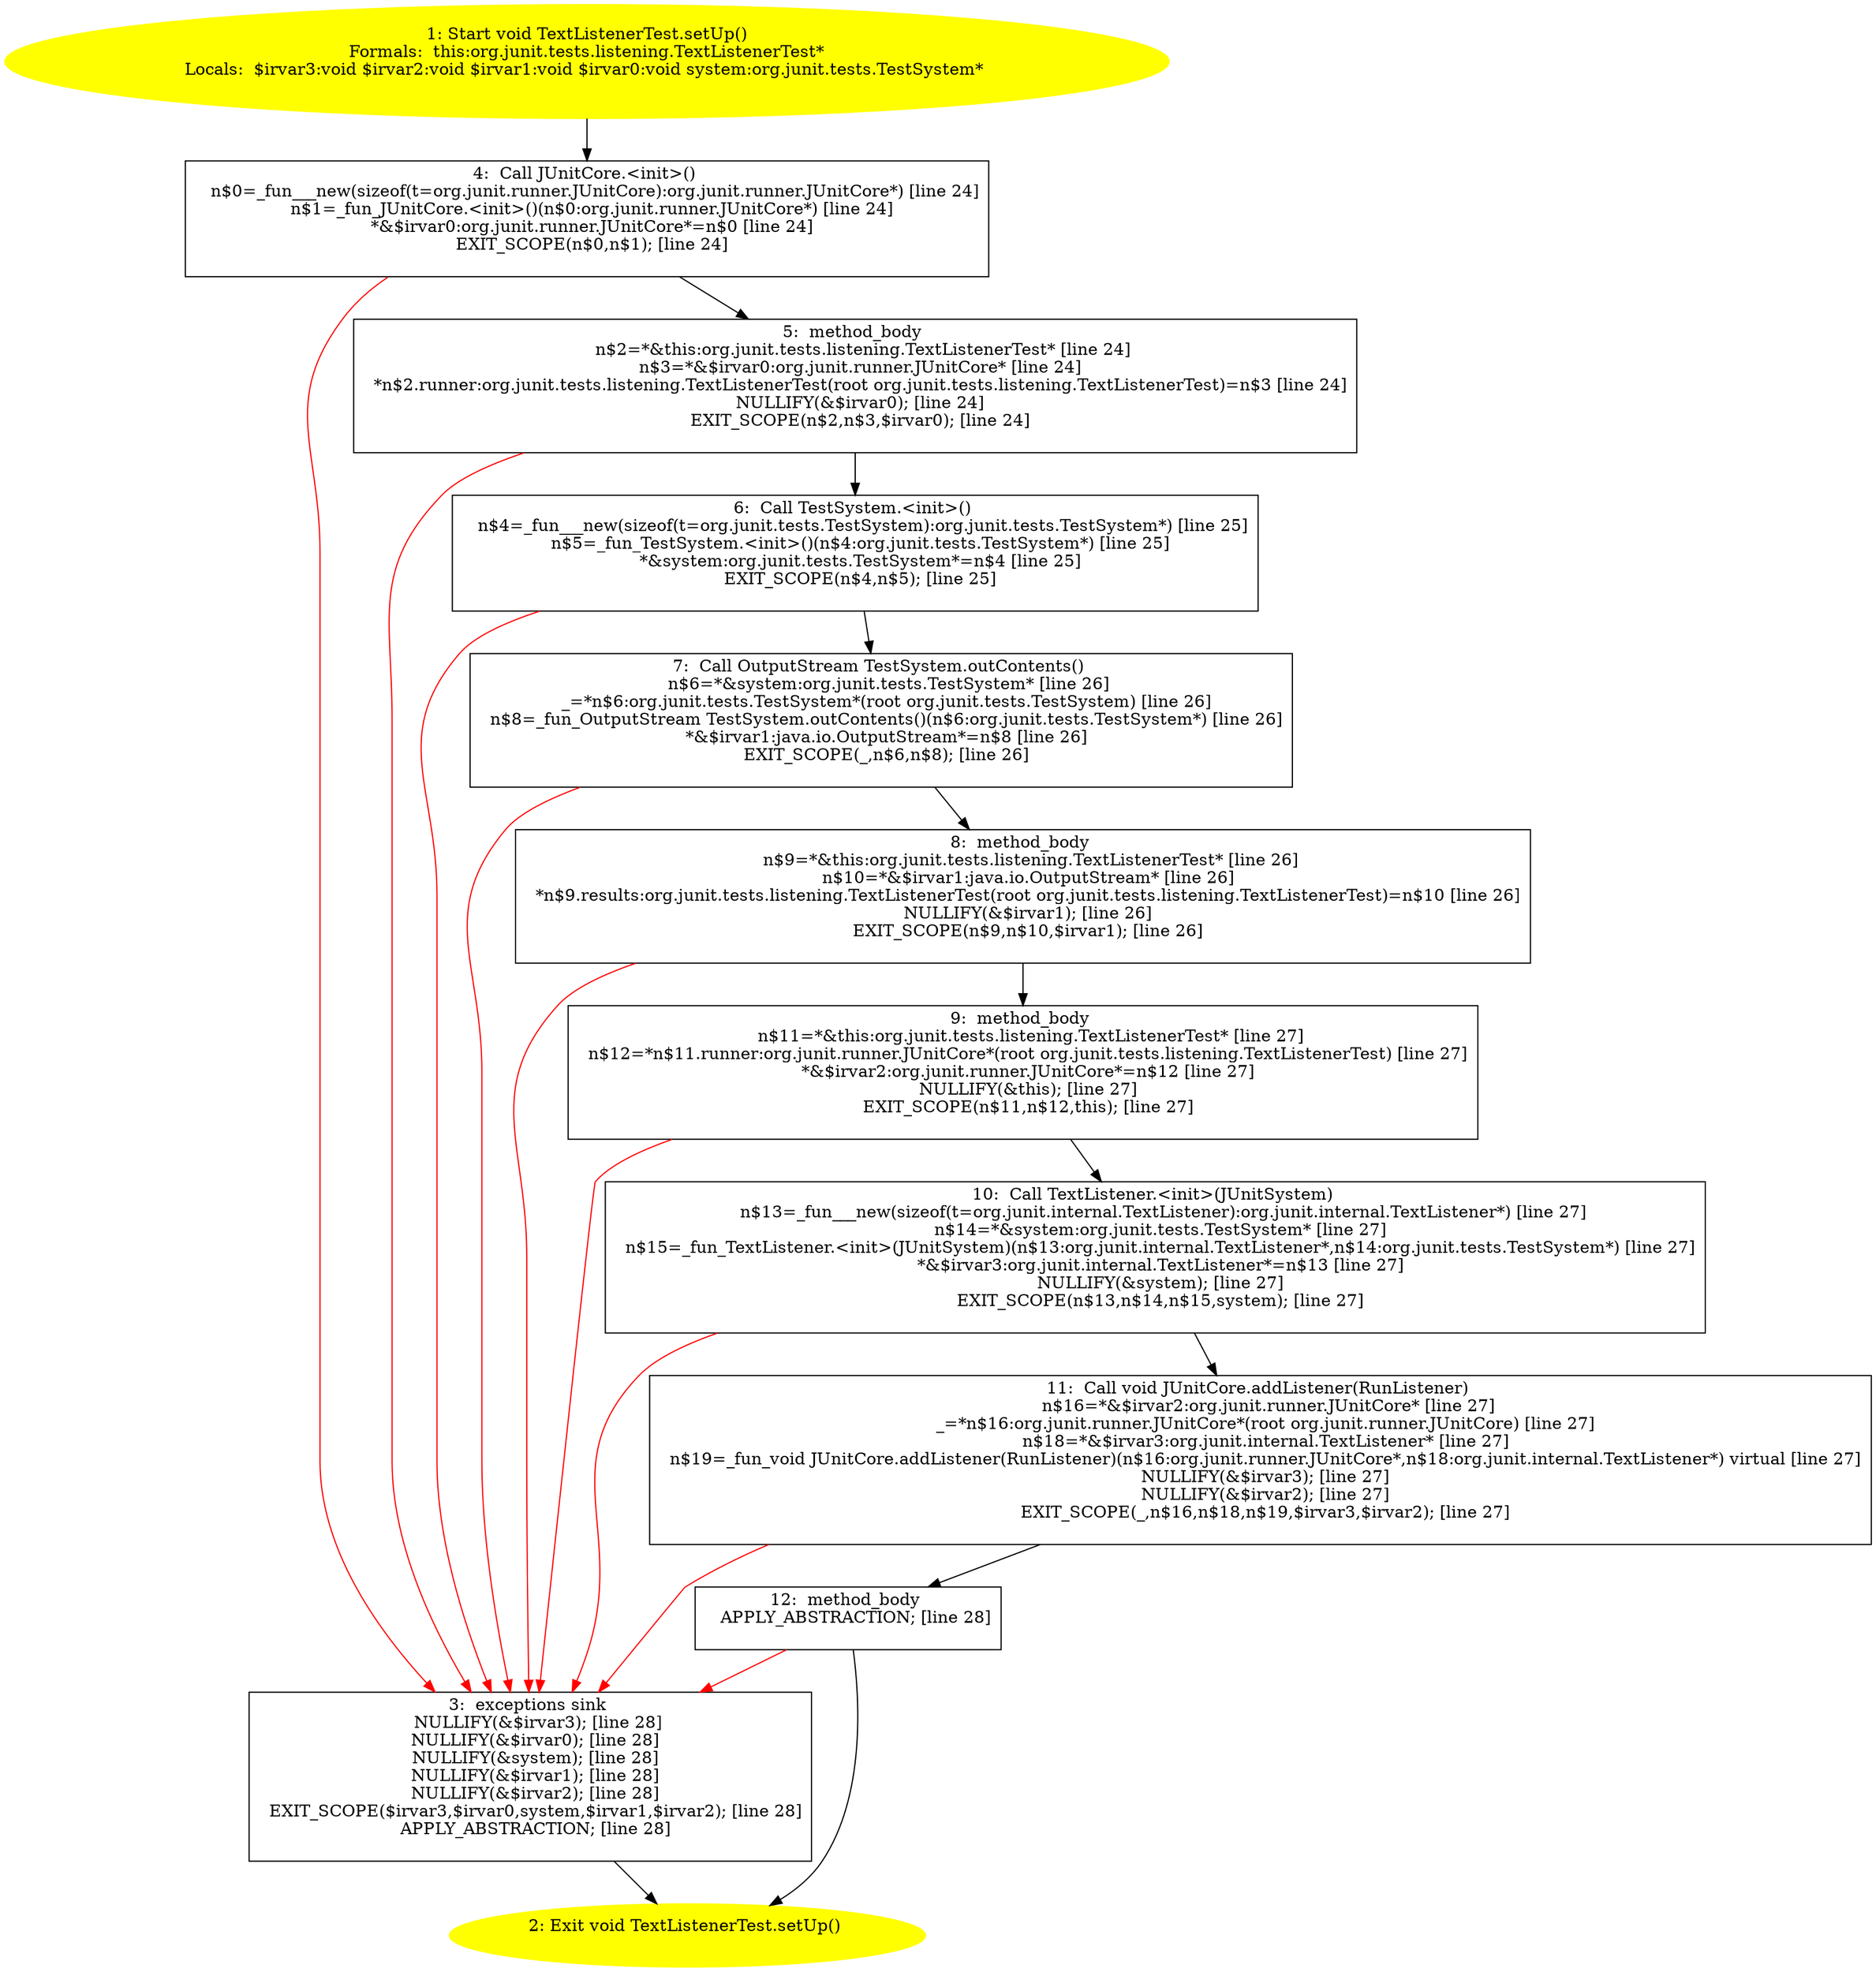 /* @generated */
digraph cfg {
"org.junit.tests.listening.TextListenerTest.setUp():void.f61fdda0083b0bed1304cecc9c110c37_1" [label="1: Start void TextListenerTest.setUp()\nFormals:  this:org.junit.tests.listening.TextListenerTest*\nLocals:  $irvar3:void $irvar2:void $irvar1:void $irvar0:void system:org.junit.tests.TestSystem* \n  " color=yellow style=filled]
	

	 "org.junit.tests.listening.TextListenerTest.setUp():void.f61fdda0083b0bed1304cecc9c110c37_1" -> "org.junit.tests.listening.TextListenerTest.setUp():void.f61fdda0083b0bed1304cecc9c110c37_4" ;
"org.junit.tests.listening.TextListenerTest.setUp():void.f61fdda0083b0bed1304cecc9c110c37_2" [label="2: Exit void TextListenerTest.setUp() \n  " color=yellow style=filled]
	

"org.junit.tests.listening.TextListenerTest.setUp():void.f61fdda0083b0bed1304cecc9c110c37_3" [label="3:  exceptions sink \n   NULLIFY(&$irvar3); [line 28]\n  NULLIFY(&$irvar0); [line 28]\n  NULLIFY(&system); [line 28]\n  NULLIFY(&$irvar1); [line 28]\n  NULLIFY(&$irvar2); [line 28]\n  EXIT_SCOPE($irvar3,$irvar0,system,$irvar1,$irvar2); [line 28]\n  APPLY_ABSTRACTION; [line 28]\n " shape="box"]
	

	 "org.junit.tests.listening.TextListenerTest.setUp():void.f61fdda0083b0bed1304cecc9c110c37_3" -> "org.junit.tests.listening.TextListenerTest.setUp():void.f61fdda0083b0bed1304cecc9c110c37_2" ;
"org.junit.tests.listening.TextListenerTest.setUp():void.f61fdda0083b0bed1304cecc9c110c37_4" [label="4:  Call JUnitCore.<init>() \n   n$0=_fun___new(sizeof(t=org.junit.runner.JUnitCore):org.junit.runner.JUnitCore*) [line 24]\n  n$1=_fun_JUnitCore.<init>()(n$0:org.junit.runner.JUnitCore*) [line 24]\n  *&$irvar0:org.junit.runner.JUnitCore*=n$0 [line 24]\n  EXIT_SCOPE(n$0,n$1); [line 24]\n " shape="box"]
	

	 "org.junit.tests.listening.TextListenerTest.setUp():void.f61fdda0083b0bed1304cecc9c110c37_4" -> "org.junit.tests.listening.TextListenerTest.setUp():void.f61fdda0083b0bed1304cecc9c110c37_5" ;
	 "org.junit.tests.listening.TextListenerTest.setUp():void.f61fdda0083b0bed1304cecc9c110c37_4" -> "org.junit.tests.listening.TextListenerTest.setUp():void.f61fdda0083b0bed1304cecc9c110c37_3" [color="red" ];
"org.junit.tests.listening.TextListenerTest.setUp():void.f61fdda0083b0bed1304cecc9c110c37_5" [label="5:  method_body \n   n$2=*&this:org.junit.tests.listening.TextListenerTest* [line 24]\n  n$3=*&$irvar0:org.junit.runner.JUnitCore* [line 24]\n  *n$2.runner:org.junit.tests.listening.TextListenerTest(root org.junit.tests.listening.TextListenerTest)=n$3 [line 24]\n  NULLIFY(&$irvar0); [line 24]\n  EXIT_SCOPE(n$2,n$3,$irvar0); [line 24]\n " shape="box"]
	

	 "org.junit.tests.listening.TextListenerTest.setUp():void.f61fdda0083b0bed1304cecc9c110c37_5" -> "org.junit.tests.listening.TextListenerTest.setUp():void.f61fdda0083b0bed1304cecc9c110c37_6" ;
	 "org.junit.tests.listening.TextListenerTest.setUp():void.f61fdda0083b0bed1304cecc9c110c37_5" -> "org.junit.tests.listening.TextListenerTest.setUp():void.f61fdda0083b0bed1304cecc9c110c37_3" [color="red" ];
"org.junit.tests.listening.TextListenerTest.setUp():void.f61fdda0083b0bed1304cecc9c110c37_6" [label="6:  Call TestSystem.<init>() \n   n$4=_fun___new(sizeof(t=org.junit.tests.TestSystem):org.junit.tests.TestSystem*) [line 25]\n  n$5=_fun_TestSystem.<init>()(n$4:org.junit.tests.TestSystem*) [line 25]\n  *&system:org.junit.tests.TestSystem*=n$4 [line 25]\n  EXIT_SCOPE(n$4,n$5); [line 25]\n " shape="box"]
	

	 "org.junit.tests.listening.TextListenerTest.setUp():void.f61fdda0083b0bed1304cecc9c110c37_6" -> "org.junit.tests.listening.TextListenerTest.setUp():void.f61fdda0083b0bed1304cecc9c110c37_7" ;
	 "org.junit.tests.listening.TextListenerTest.setUp():void.f61fdda0083b0bed1304cecc9c110c37_6" -> "org.junit.tests.listening.TextListenerTest.setUp():void.f61fdda0083b0bed1304cecc9c110c37_3" [color="red" ];
"org.junit.tests.listening.TextListenerTest.setUp():void.f61fdda0083b0bed1304cecc9c110c37_7" [label="7:  Call OutputStream TestSystem.outContents() \n   n$6=*&system:org.junit.tests.TestSystem* [line 26]\n  _=*n$6:org.junit.tests.TestSystem*(root org.junit.tests.TestSystem) [line 26]\n  n$8=_fun_OutputStream TestSystem.outContents()(n$6:org.junit.tests.TestSystem*) [line 26]\n  *&$irvar1:java.io.OutputStream*=n$8 [line 26]\n  EXIT_SCOPE(_,n$6,n$8); [line 26]\n " shape="box"]
	

	 "org.junit.tests.listening.TextListenerTest.setUp():void.f61fdda0083b0bed1304cecc9c110c37_7" -> "org.junit.tests.listening.TextListenerTest.setUp():void.f61fdda0083b0bed1304cecc9c110c37_8" ;
	 "org.junit.tests.listening.TextListenerTest.setUp():void.f61fdda0083b0bed1304cecc9c110c37_7" -> "org.junit.tests.listening.TextListenerTest.setUp():void.f61fdda0083b0bed1304cecc9c110c37_3" [color="red" ];
"org.junit.tests.listening.TextListenerTest.setUp():void.f61fdda0083b0bed1304cecc9c110c37_8" [label="8:  method_body \n   n$9=*&this:org.junit.tests.listening.TextListenerTest* [line 26]\n  n$10=*&$irvar1:java.io.OutputStream* [line 26]\n  *n$9.results:org.junit.tests.listening.TextListenerTest(root org.junit.tests.listening.TextListenerTest)=n$10 [line 26]\n  NULLIFY(&$irvar1); [line 26]\n  EXIT_SCOPE(n$9,n$10,$irvar1); [line 26]\n " shape="box"]
	

	 "org.junit.tests.listening.TextListenerTest.setUp():void.f61fdda0083b0bed1304cecc9c110c37_8" -> "org.junit.tests.listening.TextListenerTest.setUp():void.f61fdda0083b0bed1304cecc9c110c37_9" ;
	 "org.junit.tests.listening.TextListenerTest.setUp():void.f61fdda0083b0bed1304cecc9c110c37_8" -> "org.junit.tests.listening.TextListenerTest.setUp():void.f61fdda0083b0bed1304cecc9c110c37_3" [color="red" ];
"org.junit.tests.listening.TextListenerTest.setUp():void.f61fdda0083b0bed1304cecc9c110c37_9" [label="9:  method_body \n   n$11=*&this:org.junit.tests.listening.TextListenerTest* [line 27]\n  n$12=*n$11.runner:org.junit.runner.JUnitCore*(root org.junit.tests.listening.TextListenerTest) [line 27]\n  *&$irvar2:org.junit.runner.JUnitCore*=n$12 [line 27]\n  NULLIFY(&this); [line 27]\n  EXIT_SCOPE(n$11,n$12,this); [line 27]\n " shape="box"]
	

	 "org.junit.tests.listening.TextListenerTest.setUp():void.f61fdda0083b0bed1304cecc9c110c37_9" -> "org.junit.tests.listening.TextListenerTest.setUp():void.f61fdda0083b0bed1304cecc9c110c37_10" ;
	 "org.junit.tests.listening.TextListenerTest.setUp():void.f61fdda0083b0bed1304cecc9c110c37_9" -> "org.junit.tests.listening.TextListenerTest.setUp():void.f61fdda0083b0bed1304cecc9c110c37_3" [color="red" ];
"org.junit.tests.listening.TextListenerTest.setUp():void.f61fdda0083b0bed1304cecc9c110c37_10" [label="10:  Call TextListener.<init>(JUnitSystem) \n   n$13=_fun___new(sizeof(t=org.junit.internal.TextListener):org.junit.internal.TextListener*) [line 27]\n  n$14=*&system:org.junit.tests.TestSystem* [line 27]\n  n$15=_fun_TextListener.<init>(JUnitSystem)(n$13:org.junit.internal.TextListener*,n$14:org.junit.tests.TestSystem*) [line 27]\n  *&$irvar3:org.junit.internal.TextListener*=n$13 [line 27]\n  NULLIFY(&system); [line 27]\n  EXIT_SCOPE(n$13,n$14,n$15,system); [line 27]\n " shape="box"]
	

	 "org.junit.tests.listening.TextListenerTest.setUp():void.f61fdda0083b0bed1304cecc9c110c37_10" -> "org.junit.tests.listening.TextListenerTest.setUp():void.f61fdda0083b0bed1304cecc9c110c37_11" ;
	 "org.junit.tests.listening.TextListenerTest.setUp():void.f61fdda0083b0bed1304cecc9c110c37_10" -> "org.junit.tests.listening.TextListenerTest.setUp():void.f61fdda0083b0bed1304cecc9c110c37_3" [color="red" ];
"org.junit.tests.listening.TextListenerTest.setUp():void.f61fdda0083b0bed1304cecc9c110c37_11" [label="11:  Call void JUnitCore.addListener(RunListener) \n   n$16=*&$irvar2:org.junit.runner.JUnitCore* [line 27]\n  _=*n$16:org.junit.runner.JUnitCore*(root org.junit.runner.JUnitCore) [line 27]\n  n$18=*&$irvar3:org.junit.internal.TextListener* [line 27]\n  n$19=_fun_void JUnitCore.addListener(RunListener)(n$16:org.junit.runner.JUnitCore*,n$18:org.junit.internal.TextListener*) virtual [line 27]\n  NULLIFY(&$irvar3); [line 27]\n  NULLIFY(&$irvar2); [line 27]\n  EXIT_SCOPE(_,n$16,n$18,n$19,$irvar3,$irvar2); [line 27]\n " shape="box"]
	

	 "org.junit.tests.listening.TextListenerTest.setUp():void.f61fdda0083b0bed1304cecc9c110c37_11" -> "org.junit.tests.listening.TextListenerTest.setUp():void.f61fdda0083b0bed1304cecc9c110c37_12" ;
	 "org.junit.tests.listening.TextListenerTest.setUp():void.f61fdda0083b0bed1304cecc9c110c37_11" -> "org.junit.tests.listening.TextListenerTest.setUp():void.f61fdda0083b0bed1304cecc9c110c37_3" [color="red" ];
"org.junit.tests.listening.TextListenerTest.setUp():void.f61fdda0083b0bed1304cecc9c110c37_12" [label="12:  method_body \n   APPLY_ABSTRACTION; [line 28]\n " shape="box"]
	

	 "org.junit.tests.listening.TextListenerTest.setUp():void.f61fdda0083b0bed1304cecc9c110c37_12" -> "org.junit.tests.listening.TextListenerTest.setUp():void.f61fdda0083b0bed1304cecc9c110c37_2" ;
	 "org.junit.tests.listening.TextListenerTest.setUp():void.f61fdda0083b0bed1304cecc9c110c37_12" -> "org.junit.tests.listening.TextListenerTest.setUp():void.f61fdda0083b0bed1304cecc9c110c37_3" [color="red" ];
}
